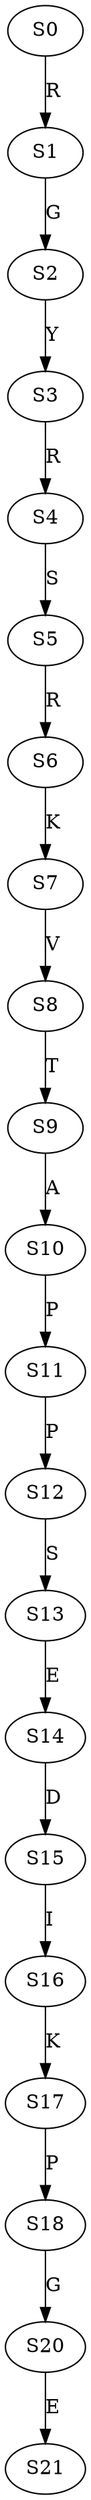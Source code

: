 strict digraph  {
	S0 -> S1 [ label = R ];
	S1 -> S2 [ label = G ];
	S2 -> S3 [ label = Y ];
	S3 -> S4 [ label = R ];
	S4 -> S5 [ label = S ];
	S5 -> S6 [ label = R ];
	S6 -> S7 [ label = K ];
	S7 -> S8 [ label = V ];
	S8 -> S9 [ label = T ];
	S9 -> S10 [ label = A ];
	S10 -> S11 [ label = P ];
	S11 -> S12 [ label = P ];
	S12 -> S13 [ label = S ];
	S13 -> S14 [ label = E ];
	S14 -> S15 [ label = D ];
	S15 -> S16 [ label = I ];
	S16 -> S17 [ label = K ];
	S17 -> S18 [ label = P ];
	S18 -> S20 [ label = G ];
	S20 -> S21 [ label = E ];
}

